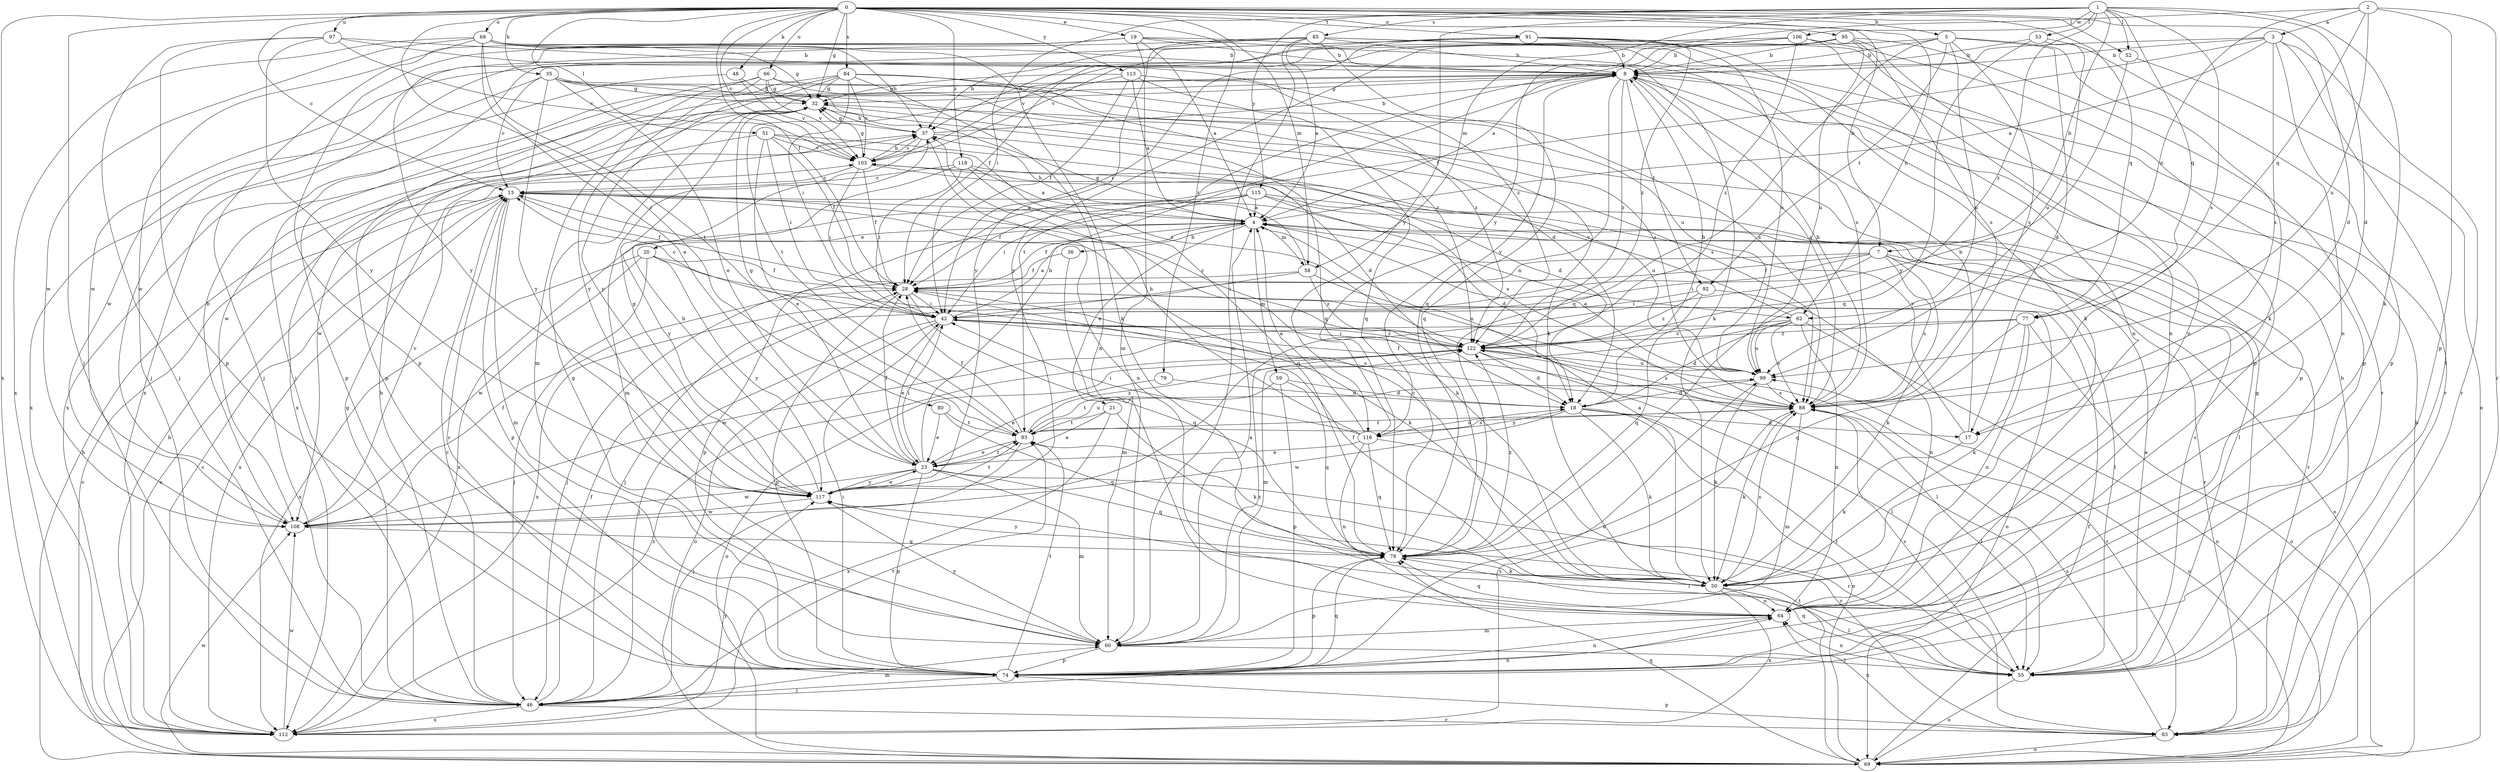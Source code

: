 strict digraph  {
0;
1;
2;
3;
4;
5;
7;
8;
13;
17;
18;
19;
20;
21;
23;
28;
32;
35;
36;
37;
42;
46;
48;
50;
51;
52;
53;
55;
58;
59;
60;
62;
64;
66;
68;
69;
74;
77;
78;
79;
80;
83;
84;
85;
88;
91;
92;
93;
95;
97;
99;
103;
106;
108;
112;
113;
115;
116;
117;
118;
122;
0 -> 5  [label=b];
0 -> 7  [label=b];
0 -> 13  [label=c];
0 -> 17  [label=d];
0 -> 19  [label=e];
0 -> 28  [label=f];
0 -> 32  [label=g];
0 -> 35  [label=h];
0 -> 46  [label=j];
0 -> 48  [label=k];
0 -> 51  [label=l];
0 -> 52  [label=l];
0 -> 58  [label=m];
0 -> 62  [label=n];
0 -> 66  [label=o];
0 -> 68  [label=o];
0 -> 77  [label=q];
0 -> 79  [label=r];
0 -> 80  [label=r];
0 -> 84  [label=s];
0 -> 91  [label=t];
0 -> 95  [label=u];
0 -> 97  [label=u];
0 -> 103  [label=v];
0 -> 112  [label=x];
0 -> 113  [label=y];
0 -> 118  [label=z];
1 -> 7  [label=b];
1 -> 17  [label=d];
1 -> 42  [label=i];
1 -> 50  [label=k];
1 -> 52  [label=l];
1 -> 53  [label=l];
1 -> 58  [label=m];
1 -> 77  [label=q];
1 -> 85  [label=s];
1 -> 88  [label=s];
1 -> 106  [label=w];
1 -> 115  [label=y];
1 -> 116  [label=y];
1 -> 122  [label=z];
2 -> 3  [label=a];
2 -> 62  [label=n];
2 -> 74  [label=p];
2 -> 77  [label=q];
2 -> 83  [label=r];
2 -> 99  [label=u];
2 -> 116  [label=y];
3 -> 4  [label=a];
3 -> 8  [label=b];
3 -> 28  [label=f];
3 -> 55  [label=l];
3 -> 74  [label=p];
3 -> 83  [label=r];
3 -> 88  [label=s];
3 -> 103  [label=v];
4 -> 20  [label=e];
4 -> 21  [label=e];
4 -> 28  [label=f];
4 -> 36  [label=h];
4 -> 37  [label=h];
4 -> 58  [label=m];
4 -> 59  [label=m];
4 -> 62  [label=n];
4 -> 74  [label=p];
4 -> 83  [label=r];
5 -> 8  [label=b];
5 -> 17  [label=d];
5 -> 50  [label=k];
5 -> 78  [label=q];
5 -> 88  [label=s];
5 -> 92  [label=t];
5 -> 99  [label=u];
5 -> 108  [label=w];
7 -> 28  [label=f];
7 -> 42  [label=i];
7 -> 46  [label=j];
7 -> 50  [label=k];
7 -> 55  [label=l];
7 -> 69  [label=o];
7 -> 88  [label=s];
7 -> 112  [label=x];
8 -> 32  [label=g];
8 -> 74  [label=p];
8 -> 78  [label=q];
8 -> 88  [label=s];
8 -> 92  [label=t];
8 -> 93  [label=t];
8 -> 112  [label=x];
8 -> 116  [label=y];
8 -> 122  [label=z];
13 -> 4  [label=a];
13 -> 28  [label=f];
13 -> 50  [label=k];
13 -> 60  [label=m];
13 -> 69  [label=o];
13 -> 74  [label=p];
13 -> 112  [label=x];
17 -> 8  [label=b];
17 -> 50  [label=k];
17 -> 103  [label=v];
18 -> 8  [label=b];
18 -> 17  [label=d];
18 -> 50  [label=k];
18 -> 55  [label=l];
18 -> 69  [label=o];
18 -> 108  [label=w];
18 -> 116  [label=y];
19 -> 4  [label=a];
19 -> 8  [label=b];
19 -> 46  [label=j];
19 -> 50  [label=k];
19 -> 60  [label=m];
19 -> 74  [label=p];
19 -> 88  [label=s];
19 -> 117  [label=y];
20 -> 28  [label=f];
20 -> 46  [label=j];
20 -> 50  [label=k];
20 -> 108  [label=w];
20 -> 112  [label=x];
20 -> 117  [label=y];
21 -> 23  [label=e];
21 -> 50  [label=k];
21 -> 93  [label=t];
21 -> 112  [label=x];
23 -> 8  [label=b];
23 -> 28  [label=f];
23 -> 42  [label=i];
23 -> 60  [label=m];
23 -> 74  [label=p];
23 -> 78  [label=q];
23 -> 83  [label=r];
23 -> 93  [label=t];
23 -> 108  [label=w];
23 -> 117  [label=y];
28 -> 42  [label=i];
28 -> 69  [label=o];
28 -> 74  [label=p];
28 -> 78  [label=q];
32 -> 37  [label=h];
32 -> 88  [label=s];
32 -> 108  [label=w];
35 -> 13  [label=c];
35 -> 23  [label=e];
35 -> 32  [label=g];
35 -> 78  [label=q];
35 -> 88  [label=s];
35 -> 99  [label=u];
35 -> 108  [label=w];
35 -> 117  [label=y];
36 -> 28  [label=f];
36 -> 60  [label=m];
37 -> 8  [label=b];
37 -> 18  [label=d];
37 -> 32  [label=g];
37 -> 60  [label=m];
37 -> 64  [label=n];
37 -> 103  [label=v];
42 -> 4  [label=a];
42 -> 13  [label=c];
42 -> 23  [label=e];
42 -> 46  [label=j];
42 -> 55  [label=l];
42 -> 69  [label=o];
42 -> 88  [label=s];
42 -> 122  [label=z];
46 -> 8  [label=b];
46 -> 13  [label=c];
46 -> 28  [label=f];
46 -> 32  [label=g];
46 -> 60  [label=m];
46 -> 64  [label=n];
46 -> 83  [label=r];
46 -> 93  [label=t];
46 -> 112  [label=x];
48 -> 32  [label=g];
48 -> 103  [label=v];
48 -> 112  [label=x];
50 -> 4  [label=a];
50 -> 13  [label=c];
50 -> 28  [label=f];
50 -> 55  [label=l];
50 -> 64  [label=n];
50 -> 88  [label=s];
50 -> 112  [label=x];
51 -> 18  [label=d];
51 -> 23  [label=e];
51 -> 28  [label=f];
51 -> 42  [label=i];
51 -> 103  [label=v];
51 -> 108  [label=w];
51 -> 122  [label=z];
52 -> 69  [label=o];
52 -> 117  [label=y];
53 -> 8  [label=b];
53 -> 64  [label=n];
53 -> 78  [label=q];
53 -> 99  [label=u];
55 -> 4  [label=a];
55 -> 8  [label=b];
55 -> 13  [label=c];
55 -> 32  [label=g];
55 -> 64  [label=n];
55 -> 69  [label=o];
55 -> 78  [label=q];
55 -> 88  [label=s];
58 -> 32  [label=g];
58 -> 42  [label=i];
58 -> 46  [label=j];
58 -> 99  [label=u];
58 -> 122  [label=z];
59 -> 18  [label=d];
59 -> 74  [label=p];
59 -> 78  [label=q];
59 -> 93  [label=t];
60 -> 4  [label=a];
60 -> 32  [label=g];
60 -> 55  [label=l];
60 -> 74  [label=p];
60 -> 117  [label=y];
60 -> 122  [label=z];
62 -> 18  [label=d];
62 -> 60  [label=m];
62 -> 64  [label=n];
62 -> 69  [label=o];
62 -> 88  [label=s];
62 -> 99  [label=u];
62 -> 103  [label=v];
62 -> 122  [label=z];
64 -> 60  [label=m];
64 -> 78  [label=q];
66 -> 18  [label=d];
66 -> 32  [label=g];
66 -> 60  [label=m];
66 -> 74  [label=p];
66 -> 88  [label=s];
66 -> 103  [label=v];
66 -> 117  [label=y];
68 -> 8  [label=b];
68 -> 23  [label=e];
68 -> 32  [label=g];
68 -> 37  [label=h];
68 -> 46  [label=j];
68 -> 50  [label=k];
68 -> 93  [label=t];
68 -> 108  [label=w];
68 -> 112  [label=x];
69 -> 8  [label=b];
69 -> 13  [label=c];
69 -> 28  [label=f];
69 -> 37  [label=h];
69 -> 78  [label=q];
69 -> 93  [label=t];
69 -> 99  [label=u];
69 -> 108  [label=w];
74 -> 13  [label=c];
74 -> 42  [label=i];
74 -> 46  [label=j];
74 -> 64  [label=n];
74 -> 78  [label=q];
74 -> 93  [label=t];
74 -> 99  [label=u];
77 -> 50  [label=k];
77 -> 64  [label=n];
77 -> 69  [label=o];
77 -> 78  [label=q];
77 -> 108  [label=w];
77 -> 122  [label=z];
78 -> 50  [label=k];
78 -> 74  [label=p];
78 -> 117  [label=y];
78 -> 122  [label=z];
79 -> 18  [label=d];
79 -> 23  [label=e];
80 -> 23  [label=e];
80 -> 78  [label=q];
80 -> 93  [label=t];
83 -> 64  [label=n];
83 -> 69  [label=o];
83 -> 74  [label=p];
83 -> 88  [label=s];
84 -> 32  [label=g];
84 -> 42  [label=i];
84 -> 50  [label=k];
84 -> 64  [label=n];
84 -> 74  [label=p];
84 -> 103  [label=v];
84 -> 112  [label=x];
84 -> 117  [label=y];
84 -> 122  [label=z];
85 -> 4  [label=a];
85 -> 8  [label=b];
85 -> 37  [label=h];
85 -> 50  [label=k];
85 -> 60  [label=m];
85 -> 78  [label=q];
85 -> 83  [label=r];
85 -> 108  [label=w];
85 -> 117  [label=y];
88 -> 8  [label=b];
88 -> 28  [label=f];
88 -> 50  [label=k];
88 -> 55  [label=l];
88 -> 60  [label=m];
88 -> 93  [label=t];
88 -> 122  [label=z];
91 -> 8  [label=b];
91 -> 28  [label=f];
91 -> 37  [label=h];
91 -> 42  [label=i];
91 -> 64  [label=n];
91 -> 74  [label=p];
91 -> 99  [label=u];
91 -> 112  [label=x];
91 -> 122  [label=z];
92 -> 42  [label=i];
92 -> 64  [label=n];
92 -> 78  [label=q];
92 -> 122  [label=z];
93 -> 23  [label=e];
93 -> 28  [label=f];
93 -> 32  [label=g];
93 -> 46  [label=j];
93 -> 88  [label=s];
93 -> 99  [label=u];
93 -> 122  [label=z];
95 -> 8  [label=b];
95 -> 46  [label=j];
95 -> 64  [label=n];
95 -> 83  [label=r];
95 -> 88  [label=s];
95 -> 99  [label=u];
95 -> 117  [label=y];
97 -> 8  [label=b];
97 -> 46  [label=j];
97 -> 74  [label=p];
97 -> 103  [label=v];
97 -> 117  [label=y];
97 -> 122  [label=z];
99 -> 4  [label=a];
99 -> 18  [label=d];
99 -> 50  [label=k];
99 -> 88  [label=s];
103 -> 13  [label=c];
103 -> 28  [label=f];
103 -> 32  [label=g];
103 -> 37  [label=h];
103 -> 42  [label=i];
103 -> 88  [label=s];
106 -> 4  [label=a];
106 -> 8  [label=b];
106 -> 64  [label=n];
106 -> 74  [label=p];
106 -> 103  [label=v];
106 -> 122  [label=z];
108 -> 8  [label=b];
108 -> 28  [label=f];
108 -> 78  [label=q];
108 -> 103  [label=v];
112 -> 13  [label=c];
112 -> 37  [label=h];
112 -> 88  [label=s];
112 -> 108  [label=w];
112 -> 117  [label=y];
112 -> 122  [label=z];
113 -> 4  [label=a];
113 -> 28  [label=f];
113 -> 32  [label=g];
113 -> 78  [label=q];
113 -> 93  [label=t];
113 -> 122  [label=z];
115 -> 4  [label=a];
115 -> 18  [label=d];
115 -> 28  [label=f];
115 -> 42  [label=i];
115 -> 55  [label=l];
115 -> 83  [label=r];
115 -> 112  [label=x];
116 -> 4  [label=a];
116 -> 18  [label=d];
116 -> 23  [label=e];
116 -> 37  [label=h];
116 -> 42  [label=i];
116 -> 64  [label=n];
116 -> 78  [label=q];
116 -> 83  [label=r];
117 -> 23  [label=e];
117 -> 32  [label=g];
117 -> 37  [label=h];
117 -> 55  [label=l];
117 -> 93  [label=t];
117 -> 108  [label=w];
118 -> 4  [label=a];
118 -> 13  [label=c];
118 -> 42  [label=i];
118 -> 78  [label=q];
118 -> 99  [label=u];
118 -> 117  [label=y];
122 -> 13  [label=c];
122 -> 18  [label=d];
122 -> 42  [label=i];
122 -> 55  [label=l];
122 -> 69  [label=o];
122 -> 83  [label=r];
122 -> 99  [label=u];
}
